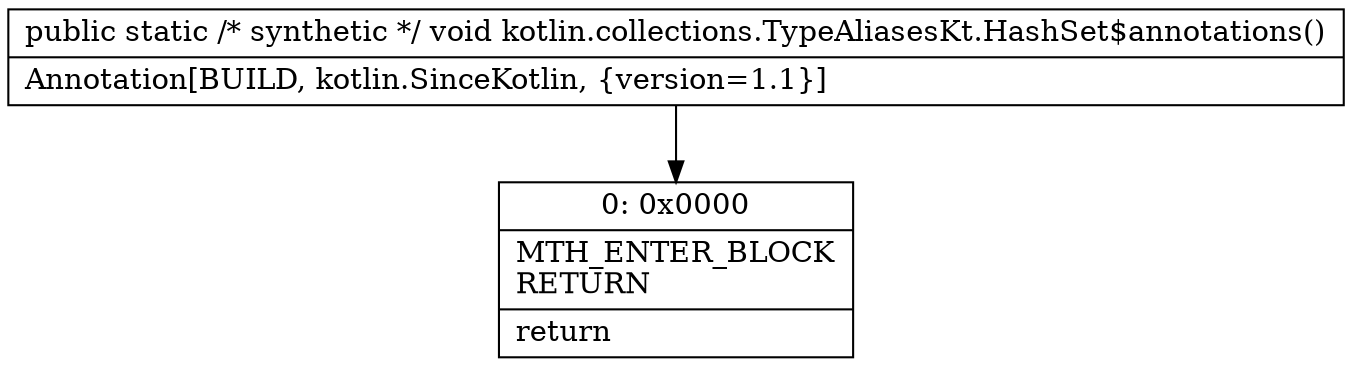 digraph "CFG forkotlin.collections.TypeAliasesKt.HashSet$annotations()V" {
Node_0 [shape=record,label="{0\:\ 0x0000|MTH_ENTER_BLOCK\lRETURN\l|return\l}"];
MethodNode[shape=record,label="{public static \/* synthetic *\/ void kotlin.collections.TypeAliasesKt.HashSet$annotations()  | Annotation[BUILD, kotlin.SinceKotlin, \{version=1.1\}]\l}"];
MethodNode -> Node_0;
}

